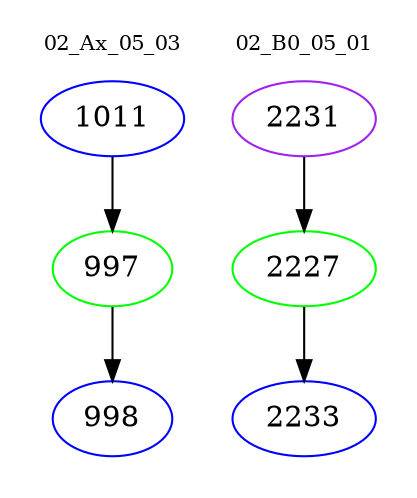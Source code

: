 digraph{
subgraph cluster_0 {
color = white
label = "02_Ax_05_03";
fontsize=10;
T0_1011 [label="1011", color="blue"]
T0_1011 -> T0_997 [color="black"]
T0_997 [label="997", color="green"]
T0_997 -> T0_998 [color="black"]
T0_998 [label="998", color="blue"]
}
subgraph cluster_1 {
color = white
label = "02_B0_05_01";
fontsize=10;
T1_2231 [label="2231", color="purple"]
T1_2231 -> T1_2227 [color="black"]
T1_2227 [label="2227", color="green"]
T1_2227 -> T1_2233 [color="black"]
T1_2233 [label="2233", color="blue"]
}
}

